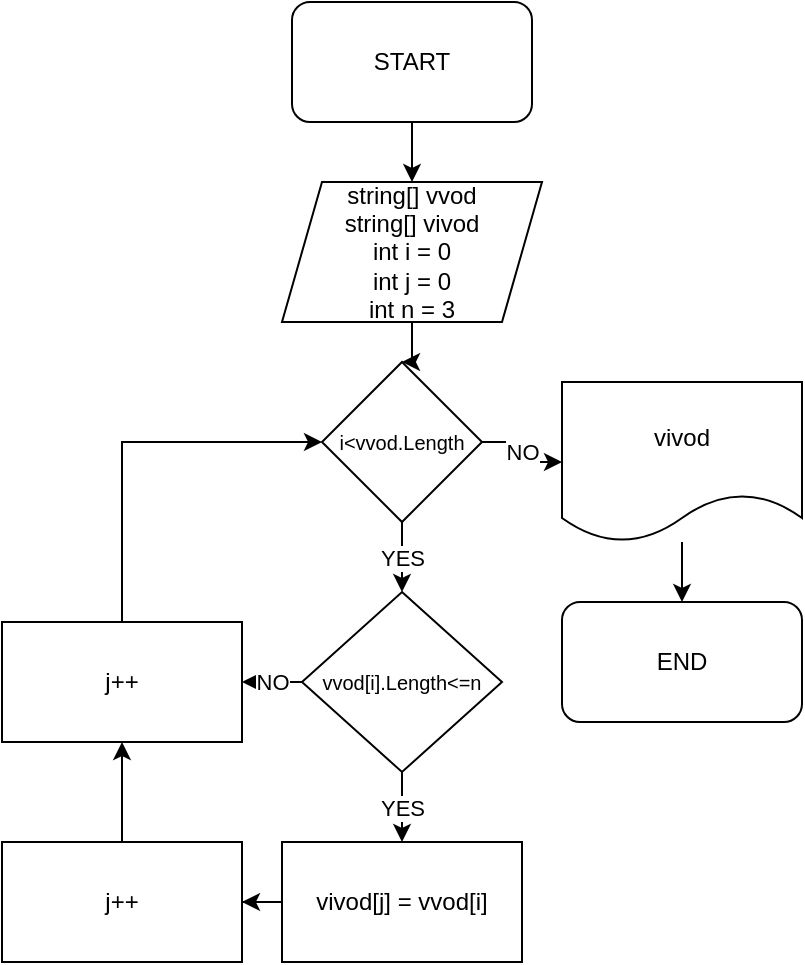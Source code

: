 <mxfile version="20.5.1" type="device"><diagram id="GE1haDUYUdIMsOYhANaP" name="Страница 1"><mxGraphModel dx="1210" dy="653" grid="1" gridSize="10" guides="1" tooltips="1" connect="1" arrows="1" fold="1" page="1" pageScale="1" pageWidth="827" pageHeight="1169" math="0" shadow="0"><root><mxCell id="0"/><mxCell id="1" parent="0"/><mxCell id="TkBng4x_J9ZaOeXULQrt-1" value="START" style="rounded=1;whiteSpace=wrap;html=1;" vertex="1" parent="1"><mxGeometry x="85" y="20" width="120" height="60" as="geometry"/></mxCell><mxCell id="TkBng4x_J9ZaOeXULQrt-2" value="END" style="rounded=1;whiteSpace=wrap;html=1;" vertex="1" parent="1"><mxGeometry x="220" y="320" width="120" height="60" as="geometry"/></mxCell><mxCell id="TkBng4x_J9ZaOeXULQrt-15" value="" style="edgeStyle=orthogonalEdgeStyle;rounded=0;orthogonalLoop=1;jettySize=auto;html=1;" edge="1" parent="1" source="TkBng4x_J9ZaOeXULQrt-3" target="TkBng4x_J9ZaOeXULQrt-4"><mxGeometry relative="1" as="geometry"/></mxCell><mxCell id="TkBng4x_J9ZaOeXULQrt-3" value="&lt;font style=&quot;font-size: 12px;&quot;&gt;&lt;span style=&quot;background-color: initial;&quot;&gt;string[] vvod&lt;/span&gt;&lt;br&gt;&lt;span style=&quot;background-color: initial;&quot;&gt;string[] vivod&lt;/span&gt;&lt;br&gt;&lt;span style=&quot;background-color: initial;&quot;&gt;int i = 0&lt;/span&gt;&lt;br&gt;&lt;span style=&quot;background-color: initial;&quot;&gt;int j = 0&lt;/span&gt;&lt;br&gt;&lt;span style=&quot;background-color: initial;&quot;&gt;int n = 3&lt;/span&gt;&lt;/font&gt;" style="shape=parallelogram;perimeter=parallelogramPerimeter;whiteSpace=wrap;html=1;fixedSize=1;align=center;" vertex="1" parent="1"><mxGeometry x="80" y="110" width="130" height="70" as="geometry"/></mxCell><mxCell id="TkBng4x_J9ZaOeXULQrt-16" value="NO" style="edgeStyle=orthogonalEdgeStyle;rounded=0;orthogonalLoop=1;jettySize=auto;html=1;" edge="1" parent="1" source="TkBng4x_J9ZaOeXULQrt-4" target="TkBng4x_J9ZaOeXULQrt-9"><mxGeometry relative="1" as="geometry"/></mxCell><mxCell id="TkBng4x_J9ZaOeXULQrt-17" value="YES" style="edgeStyle=orthogonalEdgeStyle;rounded=0;orthogonalLoop=1;jettySize=auto;html=1;" edge="1" parent="1" source="TkBng4x_J9ZaOeXULQrt-4" target="TkBng4x_J9ZaOeXULQrt-5"><mxGeometry relative="1" as="geometry"/></mxCell><mxCell id="TkBng4x_J9ZaOeXULQrt-4" value="&lt;font style=&quot;font-size: 10px;&quot;&gt;i&amp;lt;vvod.Length&lt;/font&gt;" style="rhombus;whiteSpace=wrap;html=1;" vertex="1" parent="1"><mxGeometry x="100" y="200" width="80" height="80" as="geometry"/></mxCell><mxCell id="TkBng4x_J9ZaOeXULQrt-19" value="YES" style="edgeStyle=orthogonalEdgeStyle;rounded=0;orthogonalLoop=1;jettySize=auto;html=1;" edge="1" parent="1" source="TkBng4x_J9ZaOeXULQrt-5" target="TkBng4x_J9ZaOeXULQrt-6"><mxGeometry relative="1" as="geometry"/></mxCell><mxCell id="TkBng4x_J9ZaOeXULQrt-23" value="NO" style="edgeStyle=orthogonalEdgeStyle;rounded=0;orthogonalLoop=1;jettySize=auto;html=1;" edge="1" parent="1" source="TkBng4x_J9ZaOeXULQrt-5" target="TkBng4x_J9ZaOeXULQrt-7"><mxGeometry relative="1" as="geometry"/></mxCell><mxCell id="TkBng4x_J9ZaOeXULQrt-5" value="&lt;font style=&quot;font-size: 10px;&quot;&gt;vvod[i].Length&amp;lt;=n&lt;/font&gt;" style="rhombus;whiteSpace=wrap;html=1;" vertex="1" parent="1"><mxGeometry x="90" y="315" width="100" height="90" as="geometry"/></mxCell><mxCell id="TkBng4x_J9ZaOeXULQrt-20" value="" style="edgeStyle=orthogonalEdgeStyle;rounded=0;orthogonalLoop=1;jettySize=auto;html=1;" edge="1" parent="1" source="TkBng4x_J9ZaOeXULQrt-6" target="TkBng4x_J9ZaOeXULQrt-8"><mxGeometry relative="1" as="geometry"/></mxCell><mxCell id="TkBng4x_J9ZaOeXULQrt-6" value="vivod[j] = vvod[i]" style="rounded=0;whiteSpace=wrap;html=1;" vertex="1" parent="1"><mxGeometry x="80" y="440" width="120" height="60" as="geometry"/></mxCell><mxCell id="TkBng4x_J9ZaOeXULQrt-22" style="edgeStyle=orthogonalEdgeStyle;rounded=0;orthogonalLoop=1;jettySize=auto;html=1;entryX=0;entryY=0.5;entryDx=0;entryDy=0;" edge="1" parent="1" source="TkBng4x_J9ZaOeXULQrt-7" target="TkBng4x_J9ZaOeXULQrt-4"><mxGeometry relative="1" as="geometry"><Array as="points"><mxPoint y="240"/></Array></mxGeometry></mxCell><mxCell id="TkBng4x_J9ZaOeXULQrt-7" value="j++" style="rounded=0;whiteSpace=wrap;html=1;" vertex="1" parent="1"><mxGeometry x="-60" y="330" width="120" height="60" as="geometry"/></mxCell><mxCell id="TkBng4x_J9ZaOeXULQrt-21" value="" style="edgeStyle=orthogonalEdgeStyle;rounded=0;orthogonalLoop=1;jettySize=auto;html=1;" edge="1" parent="1" source="TkBng4x_J9ZaOeXULQrt-8" target="TkBng4x_J9ZaOeXULQrt-7"><mxGeometry relative="1" as="geometry"/></mxCell><mxCell id="TkBng4x_J9ZaOeXULQrt-8" value="j++" style="rounded=0;whiteSpace=wrap;html=1;" vertex="1" parent="1"><mxGeometry x="-60" y="440" width="120" height="60" as="geometry"/></mxCell><mxCell id="TkBng4x_J9ZaOeXULQrt-18" value="" style="edgeStyle=orthogonalEdgeStyle;rounded=0;orthogonalLoop=1;jettySize=auto;html=1;" edge="1" parent="1" source="TkBng4x_J9ZaOeXULQrt-9" target="TkBng4x_J9ZaOeXULQrt-2"><mxGeometry relative="1" as="geometry"/></mxCell><mxCell id="TkBng4x_J9ZaOeXULQrt-9" value="vivod" style="shape=document;whiteSpace=wrap;html=1;boundedLbl=1;" vertex="1" parent="1"><mxGeometry x="220" y="210" width="120" height="80" as="geometry"/></mxCell><mxCell id="TkBng4x_J9ZaOeXULQrt-14" value="" style="endArrow=classic;html=1;rounded=0;exitX=0.5;exitY=1;exitDx=0;exitDy=0;entryX=0.5;entryY=0;entryDx=0;entryDy=0;" edge="1" parent="1" source="TkBng4x_J9ZaOeXULQrt-1" target="TkBng4x_J9ZaOeXULQrt-3"><mxGeometry width="50" height="50" relative="1" as="geometry"><mxPoint x="180" y="170" as="sourcePoint"/><mxPoint x="230" y="120" as="targetPoint"/></mxGeometry></mxCell></root></mxGraphModel></diagram></mxfile>